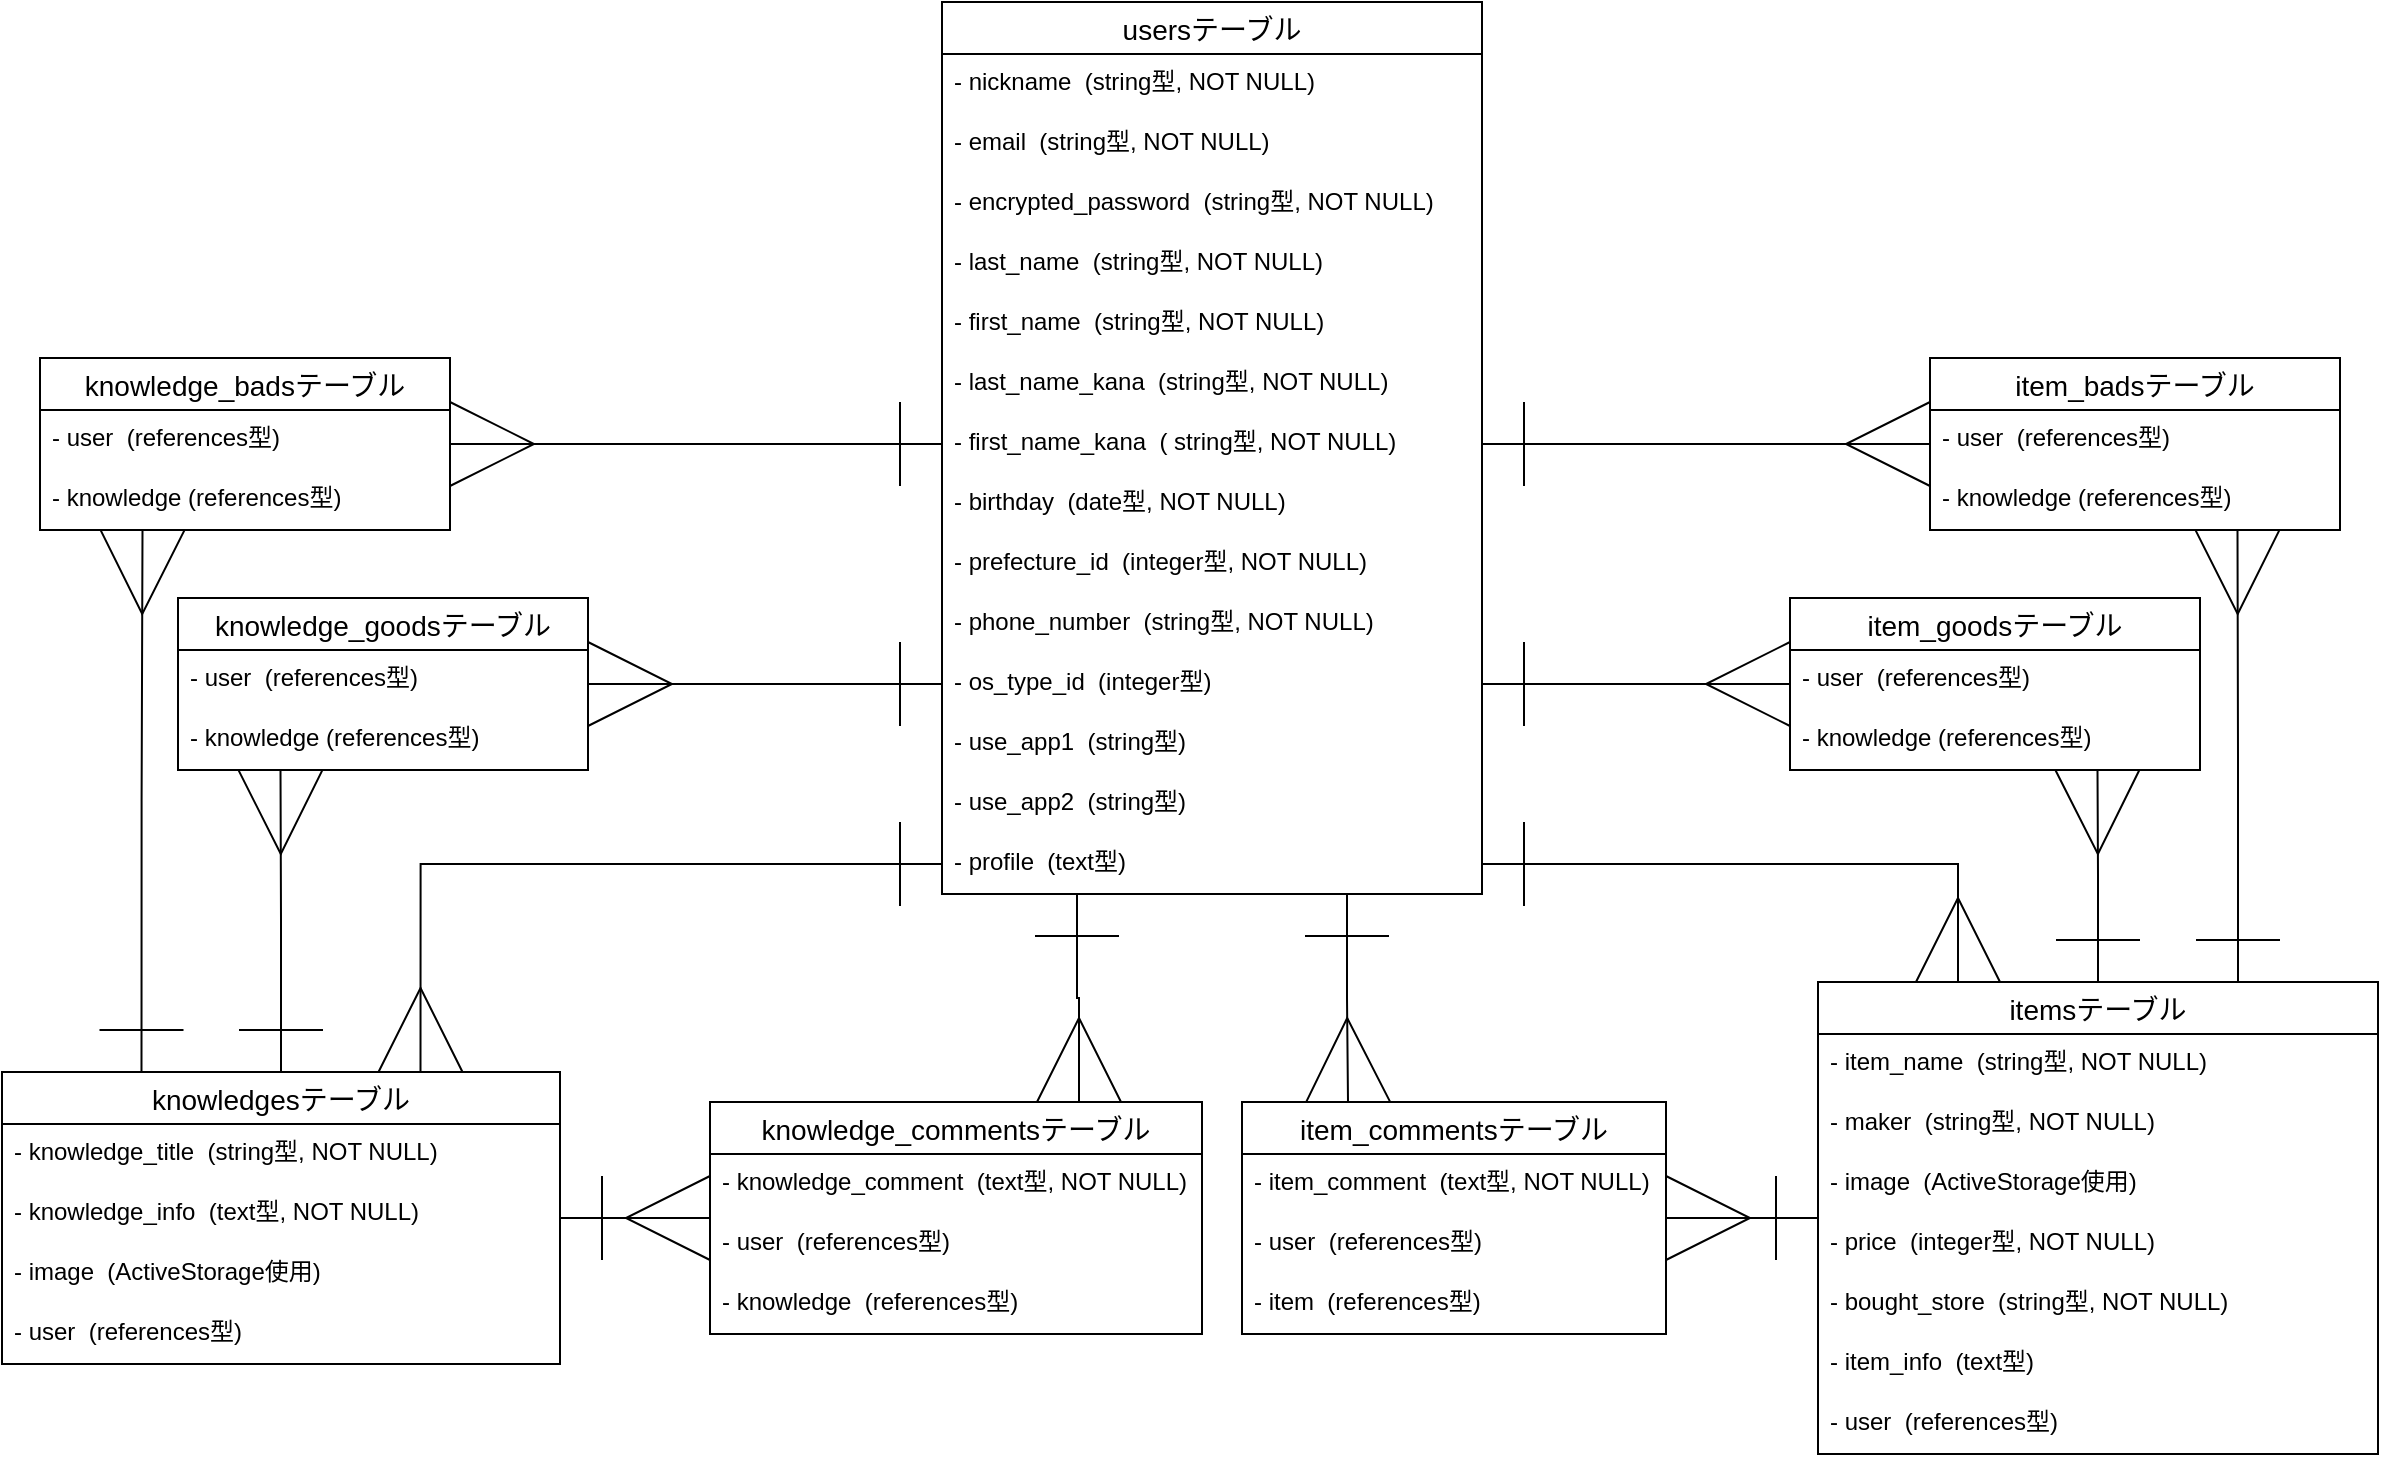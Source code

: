 <mxfile>
    <diagram id="EL6v6D-q1Yvcabd1LTYL" name="ER図">
        <mxGraphModel dx="1656" dy="800" grid="0" gridSize="10" guides="1" tooltips="1" connect="1" arrows="1" fold="1" page="0" pageScale="1" pageWidth="827" pageHeight="1169" math="0" shadow="0">
            <root>
                <mxCell id="0"/>
                <mxCell id="1" parent="0"/>
                <mxCell id="69" style="edgeStyle=orthogonalEdgeStyle;rounded=0;orthogonalLoop=1;jettySize=auto;html=1;startArrow=ERone;startFill=0;endArrow=ERmany;endFill=0;startSize=40;endSize=40;entryX=0.75;entryY=0;entryDx=0;entryDy=0;exitX=0.25;exitY=1;exitDx=0;exitDy=0;" parent="1" source="2" target="63" edge="1">
                    <mxGeometry relative="1" as="geometry">
                        <mxPoint x="392" y="-76" as="targetPoint"/>
                        <mxPoint x="36" y="9" as="sourcePoint"/>
                    </mxGeometry>
                </mxCell>
                <mxCell id="2" value="usersテーブル" style="swimlane;fontStyle=0;childLayout=stackLayout;horizontal=1;startSize=26;horizontalStack=0;resizeParent=1;resizeParentMax=0;resizeLast=0;collapsible=1;marginBottom=0;align=center;fontSize=14;" parent="1" vertex="1">
                    <mxGeometry x="10" y="110" width="270" height="446" as="geometry">
                        <mxRectangle x="10" y="110" width="116" height="26" as="alternateBounds"/>
                    </mxGeometry>
                </mxCell>
                <mxCell id="3" value="- nickname  (string型, NOT NULL)" style="text;strokeColor=none;fillColor=none;spacingLeft=4;spacingRight=4;overflow=hidden;rotatable=0;points=[[0,0.5],[1,0.5]];portConstraint=eastwest;fontSize=12;" parent="2" vertex="1">
                    <mxGeometry y="26" width="270" height="30" as="geometry"/>
                </mxCell>
                <mxCell id="4" value="- email  (string型, NOT NULL)" style="text;strokeColor=none;fillColor=none;spacingLeft=4;spacingRight=4;overflow=hidden;rotatable=0;points=[[0,0.5],[1,0.5]];portConstraint=eastwest;fontSize=12;" parent="2" vertex="1">
                    <mxGeometry y="56" width="270" height="30" as="geometry"/>
                </mxCell>
                <mxCell id="5" value="- encrypted_password  (string型, NOT NULL)" style="text;strokeColor=none;fillColor=none;spacingLeft=4;spacingRight=4;overflow=hidden;rotatable=0;points=[[0,0.5],[1,0.5]];portConstraint=eastwest;fontSize=12;" parent="2" vertex="1">
                    <mxGeometry y="86" width="270" height="30" as="geometry"/>
                </mxCell>
                <mxCell id="23" value="- last_name  (string型, NOT NULL)" style="text;strokeColor=none;fillColor=none;spacingLeft=4;spacingRight=4;overflow=hidden;rotatable=0;points=[[0,0.5],[1,0.5]];portConstraint=eastwest;fontSize=12;" parent="2" vertex="1">
                    <mxGeometry y="116" width="270" height="30" as="geometry"/>
                </mxCell>
                <mxCell id="24" value="- first_name  (string型, NOT NULL)" style="text;strokeColor=none;fillColor=none;spacingLeft=4;spacingRight=4;overflow=hidden;rotatable=0;points=[[0,0.5],[1,0.5]];portConstraint=eastwest;fontSize=12;" parent="2" vertex="1">
                    <mxGeometry y="146" width="270" height="30" as="geometry"/>
                </mxCell>
                <mxCell id="22" value="- last_name_kana  (string型, NOT NULL)" style="text;strokeColor=none;fillColor=none;spacingLeft=4;spacingRight=4;overflow=hidden;rotatable=0;points=[[0,0.5],[1,0.5]];portConstraint=eastwest;fontSize=12;" parent="2" vertex="1">
                    <mxGeometry y="176" width="270" height="30" as="geometry"/>
                </mxCell>
                <mxCell id="25" value="- first_name_kana  ( string型, NOT NULL)" style="text;strokeColor=none;fillColor=none;spacingLeft=4;spacingRight=4;overflow=hidden;rotatable=0;points=[[0,0.5],[1,0.5]];portConstraint=eastwest;fontSize=12;" parent="2" vertex="1">
                    <mxGeometry y="206" width="270" height="30" as="geometry"/>
                </mxCell>
                <mxCell id="26" value="- birthday  (date型, NOT NULL)" style="text;strokeColor=none;fillColor=none;spacingLeft=4;spacingRight=4;overflow=hidden;rotatable=0;points=[[0,0.5],[1,0.5]];portConstraint=eastwest;fontSize=12;" parent="2" vertex="1">
                    <mxGeometry y="236" width="270" height="30" as="geometry"/>
                </mxCell>
                <mxCell id="27" value="- prefecture_id  (integer型, NOT NULL)" style="text;strokeColor=none;fillColor=none;spacingLeft=4;spacingRight=4;overflow=hidden;rotatable=0;points=[[0,0.5],[1,0.5]];portConstraint=eastwest;fontSize=12;" parent="2" vertex="1">
                    <mxGeometry y="266" width="270" height="30" as="geometry"/>
                </mxCell>
                <mxCell id="28" value="- phone_number  (string型, NOT NULL)" style="text;strokeColor=none;fillColor=none;spacingLeft=4;spacingRight=4;overflow=hidden;rotatable=0;points=[[0,0.5],[1,0.5]];portConstraint=eastwest;fontSize=12;" parent="2" vertex="1">
                    <mxGeometry y="296" width="270" height="30" as="geometry"/>
                </mxCell>
                <mxCell id="31" value="- os_type_id  (integer型)" style="text;strokeColor=none;fillColor=none;spacingLeft=4;spacingRight=4;overflow=hidden;rotatable=0;points=[[0,0.5],[1,0.5]];portConstraint=eastwest;fontSize=12;" parent="2" vertex="1">
                    <mxGeometry y="326" width="270" height="30" as="geometry"/>
                </mxCell>
                <mxCell id="29" value="- use_app1  (string型)" style="text;strokeColor=none;fillColor=none;spacingLeft=4;spacingRight=4;overflow=hidden;rotatable=0;points=[[0,0.5],[1,0.5]];portConstraint=eastwest;fontSize=12;" parent="2" vertex="1">
                    <mxGeometry y="356" width="270" height="30" as="geometry"/>
                </mxCell>
                <mxCell id="30" value="- use_app2  (string型)" style="text;strokeColor=none;fillColor=none;spacingLeft=4;spacingRight=4;overflow=hidden;rotatable=0;points=[[0,0.5],[1,0.5]];portConstraint=eastwest;fontSize=12;" parent="2" vertex="1">
                    <mxGeometry y="386" width="270" height="30" as="geometry"/>
                </mxCell>
                <mxCell id="32" value="- profile  (text型)" style="text;strokeColor=none;fillColor=none;spacingLeft=4;spacingRight=4;overflow=hidden;rotatable=0;points=[[0,0.5],[1,0.5]];portConstraint=eastwest;fontSize=12;" parent="2" vertex="1">
                    <mxGeometry y="416" width="270" height="30" as="geometry"/>
                </mxCell>
                <mxCell id="14" value="item_commentsテーブル" style="swimlane;fontStyle=0;childLayout=stackLayout;horizontal=1;startSize=26;horizontalStack=0;resizeParent=1;resizeParentMax=0;resizeLast=0;collapsible=1;marginBottom=0;align=center;fontSize=14;" parent="1" vertex="1">
                    <mxGeometry x="160" y="660" width="212" height="116" as="geometry">
                        <mxRectangle x="177" y="668" width="146" height="26" as="alternateBounds"/>
                    </mxGeometry>
                </mxCell>
                <mxCell id="15" value="- item_comment  (text型, NOT NULL)" style="text;strokeColor=none;fillColor=none;spacingLeft=4;spacingRight=4;overflow=hidden;rotatable=0;points=[[0,0.5],[1,0.5]];portConstraint=eastwest;fontSize=12;" parent="14" vertex="1">
                    <mxGeometry y="26" width="212" height="30" as="geometry"/>
                </mxCell>
                <mxCell id="16" value="- user  (references型)" style="text;strokeColor=none;fillColor=none;spacingLeft=4;spacingRight=4;overflow=hidden;rotatable=0;points=[[0,0.5],[1,0.5]];portConstraint=eastwest;fontSize=12;" parent="14" vertex="1">
                    <mxGeometry y="56" width="212" height="30" as="geometry"/>
                </mxCell>
                <mxCell id="17" value="- item  (references型)" style="text;strokeColor=none;fillColor=none;spacingLeft=4;spacingRight=4;overflow=hidden;rotatable=0;points=[[0,0.5],[1,0.5]];portConstraint=eastwest;fontSize=12;" parent="14" vertex="1">
                    <mxGeometry y="86" width="212" height="30" as="geometry"/>
                </mxCell>
                <mxCell id="50" style="edgeStyle=orthogonalEdgeStyle;rounded=0;orthogonalLoop=1;jettySize=auto;html=1;exitX=0;exitY=0.5;exitDx=0;exitDy=0;entryX=1;entryY=0.5;entryDx=0;entryDy=0;startArrow=ERone;startFill=0;endArrow=ERmany;endFill=0;startSize=40;endSize=40;" parent="1" source="10" target="14" edge="1">
                    <mxGeometry relative="1" as="geometry">
                        <mxPoint x="520" y="96" as="sourcePoint"/>
                    </mxGeometry>
                </mxCell>
                <mxCell id="57" style="edgeStyle=orthogonalEdgeStyle;rounded=0;orthogonalLoop=1;jettySize=auto;html=1;entryX=0.25;entryY=0;entryDx=0;entryDy=0;startArrow=ERone;startFill=0;endArrow=ERmany;endFill=0;startSize=40;endSize=40;exitX=1;exitY=0.5;exitDx=0;exitDy=0;" parent="1" source="32" target="10" edge="1">
                    <mxGeometry relative="1" as="geometry">
                        <mxPoint x="274" y="421" as="sourcePoint"/>
                    </mxGeometry>
                </mxCell>
                <mxCell id="61" style="edgeStyle=orthogonalEdgeStyle;rounded=0;orthogonalLoop=1;jettySize=auto;html=1;exitX=1;exitY=0.5;exitDx=0;exitDy=0;startArrow=ERone;startFill=0;endArrow=ERmany;endFill=0;startSize=40;endSize=40;entryX=0;entryY=0.5;entryDx=0;entryDy=0;" parent="1" source="6" target="63" edge="1">
                    <mxGeometry relative="1" as="geometry">
                        <mxPoint x="-421" y="621" as="targetPoint"/>
                    </mxGeometry>
                </mxCell>
                <mxCell id="84" style="edgeStyle=orthogonalEdgeStyle;rounded=0;orthogonalLoop=1;jettySize=auto;html=1;exitX=0.5;exitY=0;exitDx=0;exitDy=0;startArrow=ERone;startFill=0;endArrow=ERmany;endFill=0;startSize=40;endSize=40;entryX=0.75;entryY=1;entryDx=0;entryDy=0;" edge="1" parent="1" source="10" target="81">
                    <mxGeometry relative="1" as="geometry">
                        <mxPoint x="605.176" y="484.706" as="targetPoint"/>
                    </mxGeometry>
                </mxCell>
                <mxCell id="90" style="edgeStyle=orthogonalEdgeStyle;rounded=0;orthogonalLoop=1;jettySize=auto;html=1;exitX=0.75;exitY=0;exitDx=0;exitDy=0;entryX=0.75;entryY=1;entryDx=0;entryDy=0;startArrow=ERone;startFill=0;endArrow=ERmany;endFill=0;startSize=40;endSize=40;" edge="1" parent="1" source="10" target="86">
                    <mxGeometry relative="1" as="geometry"/>
                </mxCell>
                <mxCell id="10" value="itemsテーブル" style="swimlane;fontStyle=0;childLayout=stackLayout;horizontal=1;startSize=26;horizontalStack=0;resizeParent=1;resizeParentMax=0;resizeLast=0;collapsible=1;marginBottom=0;align=center;fontSize=14;" parent="1" vertex="1">
                    <mxGeometry x="448" y="600" width="280" height="236" as="geometry">
                        <mxRectangle x="476" y="600" width="60" height="26" as="alternateBounds"/>
                    </mxGeometry>
                </mxCell>
                <mxCell id="11" value="- item_name  (string型, NOT NULL)" style="text;strokeColor=none;fillColor=none;spacingLeft=4;spacingRight=4;overflow=hidden;rotatable=0;points=[[0,0.5],[1,0.5]];portConstraint=eastwest;fontSize=12;" parent="10" vertex="1">
                    <mxGeometry y="26" width="280" height="30" as="geometry"/>
                </mxCell>
                <mxCell id="12" value="- maker  (string型, NOT NULL)" style="text;strokeColor=none;fillColor=none;spacingLeft=4;spacingRight=4;overflow=hidden;rotatable=0;points=[[0,0.5],[1,0.5]];portConstraint=eastwest;fontSize=12;" parent="10" vertex="1">
                    <mxGeometry y="56" width="280" height="30" as="geometry"/>
                </mxCell>
                <mxCell id="13" value="- image  (ActiveStorage使用)" style="text;strokeColor=none;fillColor=none;spacingLeft=4;spacingRight=4;overflow=hidden;rotatable=0;points=[[0,0.5],[1,0.5]];portConstraint=eastwest;fontSize=12;" parent="10" vertex="1">
                    <mxGeometry y="86" width="280" height="30" as="geometry"/>
                </mxCell>
                <mxCell id="34" value="- price  (integer型, NOT NULL)" style="text;strokeColor=none;fillColor=none;spacingLeft=4;spacingRight=4;overflow=hidden;rotatable=0;points=[[0,0.5],[1,0.5]];portConstraint=eastwest;fontSize=12;" parent="10" vertex="1">
                    <mxGeometry y="116" width="280" height="30" as="geometry"/>
                </mxCell>
                <mxCell id="36" value="- bought_store  (string型, NOT NULL)" style="text;strokeColor=none;fillColor=none;spacingLeft=4;spacingRight=4;overflow=hidden;rotatable=0;points=[[0,0.5],[1,0.5]];portConstraint=eastwest;fontSize=12;" parent="10" vertex="1">
                    <mxGeometry y="146" width="280" height="30" as="geometry"/>
                </mxCell>
                <mxCell id="37" value="- item_info  (text型)" style="text;strokeColor=none;fillColor=none;spacingLeft=4;spacingRight=4;overflow=hidden;rotatable=0;points=[[0,0.5],[1,0.5]];portConstraint=eastwest;fontSize=12;" parent="10" vertex="1">
                    <mxGeometry y="176" width="280" height="30" as="geometry"/>
                </mxCell>
                <mxCell id="35" value="- user  (references型)" style="text;strokeColor=none;fillColor=none;spacingLeft=4;spacingRight=4;overflow=hidden;rotatable=0;points=[[0,0.5],[1,0.5]];portConstraint=eastwest;fontSize=12;" parent="10" vertex="1">
                    <mxGeometry y="206" width="280" height="30" as="geometry"/>
                </mxCell>
                <mxCell id="60" style="edgeStyle=orthogonalEdgeStyle;rounded=0;orthogonalLoop=1;jettySize=auto;html=1;exitX=0;exitY=0.5;exitDx=0;exitDy=0;startArrow=ERone;startFill=0;endArrow=ERmany;endFill=0;endSize=40;startSize=40;entryX=0.75;entryY=0;entryDx=0;entryDy=0;" parent="1" source="32" target="6" edge="1">
                    <mxGeometry relative="1" as="geometry">
                        <mxPoint x="379" y="60" as="targetPoint"/>
                    </mxGeometry>
                </mxCell>
                <mxCell id="63" value="knowledge_commentsテーブル" style="swimlane;fontStyle=0;childLayout=stackLayout;horizontal=1;startSize=26;horizontalStack=0;resizeParent=1;resizeParentMax=0;resizeLast=0;collapsible=1;marginBottom=0;align=center;fontSize=14;" parent="1" vertex="1">
                    <mxGeometry x="-106" y="660" width="246" height="116" as="geometry">
                        <mxRectangle x="-106" y="660" width="146" height="26" as="alternateBounds"/>
                    </mxGeometry>
                </mxCell>
                <mxCell id="64" value="- knowledge_comment  (text型, NOT NULL)" style="text;strokeColor=none;fillColor=none;spacingLeft=4;spacingRight=4;overflow=hidden;rotatable=0;points=[[0,0.5],[1,0.5]];portConstraint=eastwest;fontSize=12;" parent="63" vertex="1">
                    <mxGeometry y="26" width="246" height="30" as="geometry"/>
                </mxCell>
                <mxCell id="65" value="- user  (references型)" style="text;strokeColor=none;fillColor=none;spacingLeft=4;spacingRight=4;overflow=hidden;rotatable=0;points=[[0,0.5],[1,0.5]];portConstraint=eastwest;fontSize=12;" parent="63" vertex="1">
                    <mxGeometry y="56" width="246" height="30" as="geometry"/>
                </mxCell>
                <mxCell id="66" value="- knowledge  (references型)" style="text;strokeColor=none;fillColor=none;spacingLeft=4;spacingRight=4;overflow=hidden;rotatable=0;points=[[0,0.5],[1,0.5]];portConstraint=eastwest;fontSize=12;" parent="63" vertex="1">
                    <mxGeometry y="86" width="246" height="30" as="geometry"/>
                </mxCell>
                <mxCell id="67" style="edgeStyle=orthogonalEdgeStyle;rounded=0;orthogonalLoop=1;jettySize=auto;html=1;exitX=0.75;exitY=1;exitDx=0;exitDy=0;entryX=0.25;entryY=0;entryDx=0;entryDy=0;startArrow=ERone;startFill=0;endArrow=ERmany;endFill=0;endSize=40;startSize=40;" parent="1" source="2" target="14" edge="1">
                    <mxGeometry relative="1" as="geometry">
                        <mxPoint x="847" y="261" as="targetPoint"/>
                    </mxGeometry>
                </mxCell>
                <mxCell id="6" value="knowledgesテーブル" style="swimlane;fontStyle=0;childLayout=stackLayout;horizontal=1;startSize=26;horizontalStack=0;resizeParent=1;resizeParentMax=0;resizeLast=0;collapsible=1;marginBottom=0;align=center;fontSize=14;" parent="1" vertex="1">
                    <mxGeometry x="-460" y="645" width="279" height="146" as="geometry">
                        <mxRectangle x="-371" y="468" width="100" height="26" as="alternateBounds"/>
                    </mxGeometry>
                </mxCell>
                <mxCell id="7" value="- knowledge_title  (string型, NOT NULL)" style="text;strokeColor=none;fillColor=none;spacingLeft=4;spacingRight=4;overflow=hidden;rotatable=0;points=[[0,0.5],[1,0.5]];portConstraint=eastwest;fontSize=12;" parent="6" vertex="1">
                    <mxGeometry y="26" width="279" height="30" as="geometry"/>
                </mxCell>
                <mxCell id="8" value="- knowledge_info  (text型, NOT NULL)" style="text;strokeColor=none;fillColor=none;spacingLeft=4;spacingRight=4;overflow=hidden;rotatable=0;points=[[0,0.5],[1,0.5]];portConstraint=eastwest;fontSize=12;" parent="6" vertex="1">
                    <mxGeometry y="56" width="279" height="30" as="geometry"/>
                </mxCell>
                <mxCell id="62" value="- image  (ActiveStorage使用)" style="text;strokeColor=none;fillColor=none;spacingLeft=4;spacingRight=4;overflow=hidden;rotatable=0;points=[[0,0.5],[1,0.5]];portConstraint=eastwest;fontSize=12;" parent="6" vertex="1">
                    <mxGeometry y="86" width="279" height="30" as="geometry"/>
                </mxCell>
                <mxCell id="59" value="- user  (references型)" style="text;strokeColor=none;fillColor=none;spacingLeft=4;spacingRight=4;overflow=hidden;rotatable=0;points=[[0,0.5],[1,0.5]];portConstraint=eastwest;fontSize=12;" parent="6" vertex="1">
                    <mxGeometry y="116" width="279" height="30" as="geometry"/>
                </mxCell>
                <mxCell id="78" style="edgeStyle=orthogonalEdgeStyle;rounded=0;orthogonalLoop=1;jettySize=auto;html=1;entryX=0.25;entryY=1;entryDx=0;entryDy=0;startArrow=ERone;startFill=0;endArrow=ERmany;endFill=0;startSize=40;endSize=40;exitX=0.5;exitY=0;exitDx=0;exitDy=0;" edge="1" parent="1" source="6" target="70">
                    <mxGeometry relative="1" as="geometry">
                        <mxPoint x="-449" y="506" as="sourcePoint"/>
                    </mxGeometry>
                </mxCell>
                <mxCell id="70" value="knowledge_goodsテーブル" style="swimlane;fontStyle=0;childLayout=stackLayout;horizontal=1;startSize=26;horizontalStack=0;resizeParent=1;resizeParentMax=0;resizeLast=0;collapsible=1;marginBottom=0;align=center;fontSize=14;" vertex="1" parent="1">
                    <mxGeometry x="-372" y="408" width="205" height="86" as="geometry">
                        <mxRectangle x="-371" y="439" width="194" height="26" as="alternateBounds"/>
                    </mxGeometry>
                </mxCell>
                <mxCell id="71" value="- user  (references型)" style="text;strokeColor=none;fillColor=none;spacingLeft=4;spacingRight=4;overflow=hidden;rotatable=0;points=[[0,0.5],[1,0.5]];portConstraint=eastwest;fontSize=12;" vertex="1" parent="70">
                    <mxGeometry y="26" width="205" height="30" as="geometry"/>
                </mxCell>
                <mxCell id="72" value="- knowledge (references型)" style="text;strokeColor=none;fillColor=none;spacingLeft=4;spacingRight=4;overflow=hidden;rotatable=0;points=[[0,0.5],[1,0.5]];portConstraint=eastwest;fontSize=12;" vertex="1" parent="70">
                    <mxGeometry y="56" width="205" height="30" as="geometry"/>
                </mxCell>
                <mxCell id="80" style="edgeStyle=orthogonalEdgeStyle;rounded=0;orthogonalLoop=1;jettySize=auto;html=1;startArrow=ERone;startFill=0;endArrow=ERmany;endFill=0;startSize=40;endSize=40;entryX=0.25;entryY=1;entryDx=0;entryDy=0;exitX=0.25;exitY=0;exitDx=0;exitDy=0;" edge="1" parent="1" source="6" target="74">
                    <mxGeometry relative="1" as="geometry">
                        <mxPoint x="-497" y="546" as="sourcePoint"/>
                        <mxPoint x="-396" y="427" as="targetPoint"/>
                    </mxGeometry>
                </mxCell>
                <mxCell id="74" value="knowledge_badsテーブル" style="swimlane;fontStyle=0;childLayout=stackLayout;horizontal=1;startSize=26;horizontalStack=0;resizeParent=1;resizeParentMax=0;resizeLast=0;collapsible=1;marginBottom=0;align=center;fontSize=14;" vertex="1" parent="1">
                    <mxGeometry x="-441" y="288" width="205" height="86" as="geometry">
                        <mxRectangle x="-442" y="318" width="186" height="26" as="alternateBounds"/>
                    </mxGeometry>
                </mxCell>
                <mxCell id="75" value="- user  (references型)" style="text;strokeColor=none;fillColor=none;spacingLeft=4;spacingRight=4;overflow=hidden;rotatable=0;points=[[0,0.5],[1,0.5]];portConstraint=eastwest;fontSize=12;" vertex="1" parent="74">
                    <mxGeometry y="26" width="205" height="30" as="geometry"/>
                </mxCell>
                <mxCell id="76" value="- knowledge (references型)" style="text;strokeColor=none;fillColor=none;spacingLeft=4;spacingRight=4;overflow=hidden;rotatable=0;points=[[0,0.5],[1,0.5]];portConstraint=eastwest;fontSize=12;" vertex="1" parent="74">
                    <mxGeometry y="56" width="205" height="30" as="geometry"/>
                </mxCell>
                <mxCell id="77" style="edgeStyle=orthogonalEdgeStyle;rounded=0;orthogonalLoop=1;jettySize=auto;html=1;exitX=0;exitY=0.5;exitDx=0;exitDy=0;entryX=1;entryY=0.5;entryDx=0;entryDy=0;endArrow=ERmany;endFill=0;startArrow=ERone;startFill=0;endSize=40;startSize=40;" edge="1" parent="1" source="31" target="70">
                    <mxGeometry relative="1" as="geometry"/>
                </mxCell>
                <mxCell id="79" style="edgeStyle=orthogonalEdgeStyle;rounded=0;orthogonalLoop=1;jettySize=auto;html=1;exitX=0;exitY=0.5;exitDx=0;exitDy=0;entryX=1;entryY=0.5;entryDx=0;entryDy=0;startArrow=ERone;startFill=0;endArrow=ERmany;endFill=0;startSize=40;endSize=40;" edge="1" parent="1" source="25" target="74">
                    <mxGeometry relative="1" as="geometry"/>
                </mxCell>
                <mxCell id="81" value="item_goodsテーブル" style="swimlane;fontStyle=0;childLayout=stackLayout;horizontal=1;startSize=26;horizontalStack=0;resizeParent=1;resizeParentMax=0;resizeLast=0;collapsible=1;marginBottom=0;align=center;fontSize=14;" vertex="1" parent="1">
                    <mxGeometry x="434" y="408" width="205" height="86" as="geometry">
                        <mxRectangle x="454" y="377" width="194" height="26" as="alternateBounds"/>
                    </mxGeometry>
                </mxCell>
                <mxCell id="82" value="- user  (references型)" style="text;strokeColor=none;fillColor=none;spacingLeft=4;spacingRight=4;overflow=hidden;rotatable=0;points=[[0,0.5],[1,0.5]];portConstraint=eastwest;fontSize=12;" vertex="1" parent="81">
                    <mxGeometry y="26" width="205" height="30" as="geometry"/>
                </mxCell>
                <mxCell id="83" value="- knowledge (references型)" style="text;strokeColor=none;fillColor=none;spacingLeft=4;spacingRight=4;overflow=hidden;rotatable=0;points=[[0,0.5],[1,0.5]];portConstraint=eastwest;fontSize=12;" vertex="1" parent="81">
                    <mxGeometry y="56" width="205" height="30" as="geometry"/>
                </mxCell>
                <mxCell id="85" style="edgeStyle=orthogonalEdgeStyle;rounded=0;orthogonalLoop=1;jettySize=auto;html=1;exitX=1;exitY=0.5;exitDx=0;exitDy=0;entryX=0;entryY=0.5;entryDx=0;entryDy=0;startArrow=ERone;startFill=0;endArrow=ERmany;endFill=0;startSize=40;endSize=40;" edge="1" parent="1" source="31" target="81">
                    <mxGeometry relative="1" as="geometry"/>
                </mxCell>
                <mxCell id="86" value="item_badsテーブル" style="swimlane;fontStyle=0;childLayout=stackLayout;horizontal=1;startSize=26;horizontalStack=0;resizeParent=1;resizeParentMax=0;resizeLast=0;collapsible=1;marginBottom=0;align=center;fontSize=14;" vertex="1" parent="1">
                    <mxGeometry x="504" y="288" width="205" height="86" as="geometry">
                        <mxRectangle x="516" y="314" width="186" height="26" as="alternateBounds"/>
                    </mxGeometry>
                </mxCell>
                <mxCell id="87" value="- user  (references型)" style="text;strokeColor=none;fillColor=none;spacingLeft=4;spacingRight=4;overflow=hidden;rotatable=0;points=[[0,0.5],[1,0.5]];portConstraint=eastwest;fontSize=12;" vertex="1" parent="86">
                    <mxGeometry y="26" width="205" height="30" as="geometry"/>
                </mxCell>
                <mxCell id="88" value="- knowledge (references型)" style="text;strokeColor=none;fillColor=none;spacingLeft=4;spacingRight=4;overflow=hidden;rotatable=0;points=[[0,0.5],[1,0.5]];portConstraint=eastwest;fontSize=12;" vertex="1" parent="86">
                    <mxGeometry y="56" width="205" height="30" as="geometry"/>
                </mxCell>
                <mxCell id="89" style="edgeStyle=orthogonalEdgeStyle;rounded=0;orthogonalLoop=1;jettySize=auto;html=1;exitX=1;exitY=0.5;exitDx=0;exitDy=0;entryX=0;entryY=0.5;entryDx=0;entryDy=0;startArrow=ERone;startFill=0;endArrow=ERmany;endFill=0;startSize=40;endSize=40;" edge="1" parent="1" source="25" target="86">
                    <mxGeometry relative="1" as="geometry"/>
                </mxCell>
            </root>
        </mxGraphModel>
    </diagram>
    <diagram id="4FKWyIpT44JriOhNJ4iq" name="画面遷移図">
        <mxGraphModel dx="728" dy="680" grid="0" gridSize="10" guides="1" tooltips="1" connect="1" arrows="1" fold="1" page="0" pageScale="1" pageWidth="827" pageHeight="1169" math="0" shadow="0">
            <root>
                <mxCell id="BSa9a6ouSP9MO0y_iaIt-0"/>
                <mxCell id="BSa9a6ouSP9MO0y_iaIt-1" parent="BSa9a6ouSP9MO0y_iaIt-0"/>
                <mxCell id="BSa9a6ouSP9MO0y_iaIt-4" style="edgeStyle=orthogonalEdgeStyle;rounded=0;orthogonalLoop=1;jettySize=auto;html=1;exitX=0;exitY=0.25;exitDx=0;exitDy=0;entryX=1;entryY=0.25;entryDx=0;entryDy=0;startArrow=none;startFill=0;endArrow=classicThin;endFill=1;startSize=10;endSize=10;" edge="1" parent="BSa9a6ouSP9MO0y_iaIt-1" source="BSa9a6ouSP9MO0y_iaIt-2" target="BSa9a6ouSP9MO0y_iaIt-3">
                    <mxGeometry relative="1" as="geometry"/>
                </mxCell>
                <mxCell id="BSa9a6ouSP9MO0y_iaIt-7" style="edgeStyle=orthogonalEdgeStyle;rounded=0;orthogonalLoop=1;jettySize=auto;html=1;exitX=0.75;exitY=0;exitDx=0;exitDy=0;entryX=0.75;entryY=1;entryDx=0;entryDy=0;startArrow=none;startFill=0;endArrow=classicThin;endFill=1;startSize=10;endSize=10;" edge="1" parent="BSa9a6ouSP9MO0y_iaIt-1" source="BSa9a6ouSP9MO0y_iaIt-2" target="BSa9a6ouSP9MO0y_iaIt-6">
                    <mxGeometry relative="1" as="geometry"/>
                </mxCell>
                <mxCell id="BSa9a6ouSP9MO0y_iaIt-10" style="rounded=0;orthogonalLoop=1;jettySize=auto;html=1;exitX=0.75;exitY=0;exitDx=0;exitDy=0;entryX=0;entryY=0.5;entryDx=0;entryDy=0;startArrow=none;startFill=0;endArrow=classicThin;endFill=1;startSize=10;endSize=10;" edge="1" parent="BSa9a6ouSP9MO0y_iaIt-1" source="BSa9a6ouSP9MO0y_iaIt-2" target="BSa9a6ouSP9MO0y_iaIt-9">
                    <mxGeometry relative="1" as="geometry"/>
                </mxCell>
                <mxCell id="BSa9a6ouSP9MO0y_iaIt-13" style="edgeStyle=orthogonalEdgeStyle;rounded=0;orthogonalLoop=1;jettySize=auto;html=1;exitX=1;exitY=0.5;exitDx=0;exitDy=0;entryX=0;entryY=0.5;entryDx=0;entryDy=0;startArrow=none;startFill=0;endArrow=classicThin;endFill=1;startSize=10;endSize=10;" edge="1" parent="BSa9a6ouSP9MO0y_iaIt-1" source="BSa9a6ouSP9MO0y_iaIt-2" target="BSa9a6ouSP9MO0y_iaIt-12">
                    <mxGeometry relative="1" as="geometry"/>
                </mxCell>
                <mxCell id="BSa9a6ouSP9MO0y_iaIt-2" value="トップページ" style="rounded=1;arcSize=10;whiteSpace=wrap;html=1;align=center;" vertex="1" parent="BSa9a6ouSP9MO0y_iaIt-1">
                    <mxGeometry x="281" y="256" width="100" height="40" as="geometry"/>
                </mxCell>
                <mxCell id="BSa9a6ouSP9MO0y_iaIt-5" style="edgeStyle=orthogonalEdgeStyle;rounded=0;orthogonalLoop=1;jettySize=auto;html=1;exitX=1;exitY=0.75;exitDx=0;exitDy=0;entryX=0;entryY=0.75;entryDx=0;entryDy=0;startArrow=none;startFill=0;endArrow=classicThin;endFill=1;startSize=10;endSize=10;" edge="1" parent="BSa9a6ouSP9MO0y_iaIt-1" source="BSa9a6ouSP9MO0y_iaIt-3" target="BSa9a6ouSP9MO0y_iaIt-2">
                    <mxGeometry relative="1" as="geometry"/>
                </mxCell>
                <mxCell id="BSa9a6ouSP9MO0y_iaIt-3" value="サインインページ" style="rounded=1;arcSize=10;whiteSpace=wrap;html=1;align=center;" vertex="1" parent="BSa9a6ouSP9MO0y_iaIt-1">
                    <mxGeometry x="120" y="256" width="100" height="40" as="geometry"/>
                </mxCell>
                <mxCell id="BSa9a6ouSP9MO0y_iaIt-8" style="edgeStyle=orthogonalEdgeStyle;rounded=0;orthogonalLoop=1;jettySize=auto;html=1;exitX=0.25;exitY=1;exitDx=0;exitDy=0;entryX=0.25;entryY=0;entryDx=0;entryDy=0;startArrow=none;startFill=0;endArrow=classicThin;endFill=1;startSize=10;endSize=10;" edge="1" parent="BSa9a6ouSP9MO0y_iaIt-1" source="BSa9a6ouSP9MO0y_iaIt-6" target="BSa9a6ouSP9MO0y_iaIt-2">
                    <mxGeometry relative="1" as="geometry"/>
                </mxCell>
                <mxCell id="BSa9a6ouSP9MO0y_iaIt-6" value="新規投稿ページ" style="rounded=1;arcSize=10;whiteSpace=wrap;html=1;align=center;" vertex="1" parent="BSa9a6ouSP9MO0y_iaIt-1">
                    <mxGeometry x="281" y="165" width="100" height="40" as="geometry"/>
                </mxCell>
                <mxCell id="BSa9a6ouSP9MO0y_iaIt-11" style="edgeStyle=orthogonalEdgeStyle;rounded=0;orthogonalLoop=1;jettySize=auto;html=1;exitX=0.5;exitY=0;exitDx=0;exitDy=0;entryX=0.5;entryY=0;entryDx=0;entryDy=0;startArrow=none;startFill=0;endArrow=classicThin;endFill=1;startSize=10;endSize=10;" edge="1" parent="BSa9a6ouSP9MO0y_iaIt-1" source="BSa9a6ouSP9MO0y_iaIt-9" target="BSa9a6ouSP9MO0y_iaIt-6">
                    <mxGeometry relative="1" as="geometry">
                        <Array as="points">
                            <mxPoint x="492" y="136"/>
                            <mxPoint x="331" y="136"/>
                        </Array>
                    </mxGeometry>
                </mxCell>
                <mxCell id="BSa9a6ouSP9MO0y_iaIt-14" style="edgeStyle=orthogonalEdgeStyle;rounded=0;orthogonalLoop=1;jettySize=auto;html=1;exitX=0.5;exitY=1;exitDx=0;exitDy=0;entryX=0.5;entryY=0;entryDx=0;entryDy=0;startArrow=none;startFill=0;endArrow=classicThin;endFill=1;startSize=10;endSize=10;" edge="1" parent="BSa9a6ouSP9MO0y_iaIt-1" source="BSa9a6ouSP9MO0y_iaIt-9" target="BSa9a6ouSP9MO0y_iaIt-12">
                    <mxGeometry relative="1" as="geometry"/>
                </mxCell>
                <mxCell id="BSa9a6ouSP9MO0y_iaIt-9" value="ユーザーの&lt;br&gt;マイページ" style="rounded=1;arcSize=10;whiteSpace=wrap;html=1;align=center;" vertex="1" parent="BSa9a6ouSP9MO0y_iaIt-1">
                    <mxGeometry x="442" y="165" width="100" height="40" as="geometry"/>
                </mxCell>
                <mxCell id="BSa9a6ouSP9MO0y_iaIt-18" style="edgeStyle=orthogonalEdgeStyle;rounded=0;orthogonalLoop=1;jettySize=auto;html=1;exitX=1;exitY=0.25;exitDx=0;exitDy=0;startArrow=none;startFill=0;endArrow=classicThin;endFill=1;startSize=10;endSize=10;entryX=0;entryY=0.25;entryDx=0;entryDy=0;" edge="1" parent="BSa9a6ouSP9MO0y_iaIt-1" source="BSa9a6ouSP9MO0y_iaIt-12" target="BSa9a6ouSP9MO0y_iaIt-16">
                    <mxGeometry relative="1" as="geometry">
                        <mxPoint x="601" y="266" as="targetPoint"/>
                    </mxGeometry>
                </mxCell>
                <mxCell id="BSa9a6ouSP9MO0y_iaIt-20" style="edgeStyle=orthogonalEdgeStyle;rounded=0;orthogonalLoop=1;jettySize=auto;html=1;exitX=0.5;exitY=1;exitDx=0;exitDy=0;entryX=0.5;entryY=0;entryDx=0;entryDy=0;startArrow=none;startFill=0;endArrow=classicThin;endFill=1;startSize=10;endSize=10;" edge="1" parent="BSa9a6ouSP9MO0y_iaIt-1" source="BSa9a6ouSP9MO0y_iaIt-12" target="BSa9a6ouSP9MO0y_iaIt-17">
                    <mxGeometry relative="1" as="geometry"/>
                </mxCell>
                <mxCell id="BSa9a6ouSP9MO0y_iaIt-12" value="投稿詳細ページ" style="rounded=1;arcSize=10;whiteSpace=wrap;html=1;align=center;" vertex="1" parent="BSa9a6ouSP9MO0y_iaIt-1">
                    <mxGeometry x="442" y="256" width="100" height="40" as="geometry"/>
                </mxCell>
                <mxCell id="BSa9a6ouSP9MO0y_iaIt-15" style="rounded=0;orthogonalLoop=1;jettySize=auto;html=1;entryX=1;entryY=0.5;entryDx=0;entryDy=0;startArrow=none;startFill=0;endArrow=classicThin;endFill=1;startSize=10;endSize=10;exitX=0.25;exitY=1;exitDx=0;exitDy=0;" edge="1" parent="BSa9a6ouSP9MO0y_iaIt-1" source="BSa9a6ouSP9MO0y_iaIt-9" target="BSa9a6ouSP9MO0y_iaIt-2">
                    <mxGeometry relative="1" as="geometry">
                        <mxPoint x="465" y="229" as="sourcePoint"/>
                        <mxPoint x="452" y="195" as="targetPoint"/>
                    </mxGeometry>
                </mxCell>
                <mxCell id="BSa9a6ouSP9MO0y_iaIt-19" style="edgeStyle=orthogonalEdgeStyle;rounded=0;orthogonalLoop=1;jettySize=auto;html=1;exitX=0;exitY=0.75;exitDx=0;exitDy=0;entryX=1;entryY=0.75;entryDx=0;entryDy=0;startArrow=none;startFill=0;endArrow=classicThin;endFill=1;startSize=10;endSize=10;" edge="1" parent="BSa9a6ouSP9MO0y_iaIt-1" source="BSa9a6ouSP9MO0y_iaIt-16" target="BSa9a6ouSP9MO0y_iaIt-12">
                    <mxGeometry relative="1" as="geometry"/>
                </mxCell>
                <mxCell id="BSa9a6ouSP9MO0y_iaIt-16" value="投稿編集ページ" style="rounded=1;arcSize=10;whiteSpace=wrap;html=1;align=center;" vertex="1" parent="BSa9a6ouSP9MO0y_iaIt-1">
                    <mxGeometry x="598" y="256" width="100" height="40" as="geometry"/>
                </mxCell>
                <mxCell id="BSa9a6ouSP9MO0y_iaIt-21" style="edgeStyle=orthogonalEdgeStyle;rounded=0;orthogonalLoop=1;jettySize=auto;html=1;exitX=0;exitY=0.5;exitDx=0;exitDy=0;entryX=0.75;entryY=1;entryDx=0;entryDy=0;startArrow=none;startFill=0;endArrow=classicThin;endFill=1;startSize=10;endSize=10;" edge="1" parent="BSa9a6ouSP9MO0y_iaIt-1" source="BSa9a6ouSP9MO0y_iaIt-17" target="BSa9a6ouSP9MO0y_iaIt-2">
                    <mxGeometry relative="1" as="geometry"/>
                </mxCell>
                <mxCell id="BSa9a6ouSP9MO0y_iaIt-17" value="投稿削除ページ" style="rounded=1;arcSize=10;whiteSpace=wrap;html=1;align=center;" vertex="1" parent="BSa9a6ouSP9MO0y_iaIt-1">
                    <mxGeometry x="442" y="339" width="100" height="40" as="geometry"/>
                </mxCell>
            </root>
        </mxGraphModel>
    </diagram>
</mxfile>